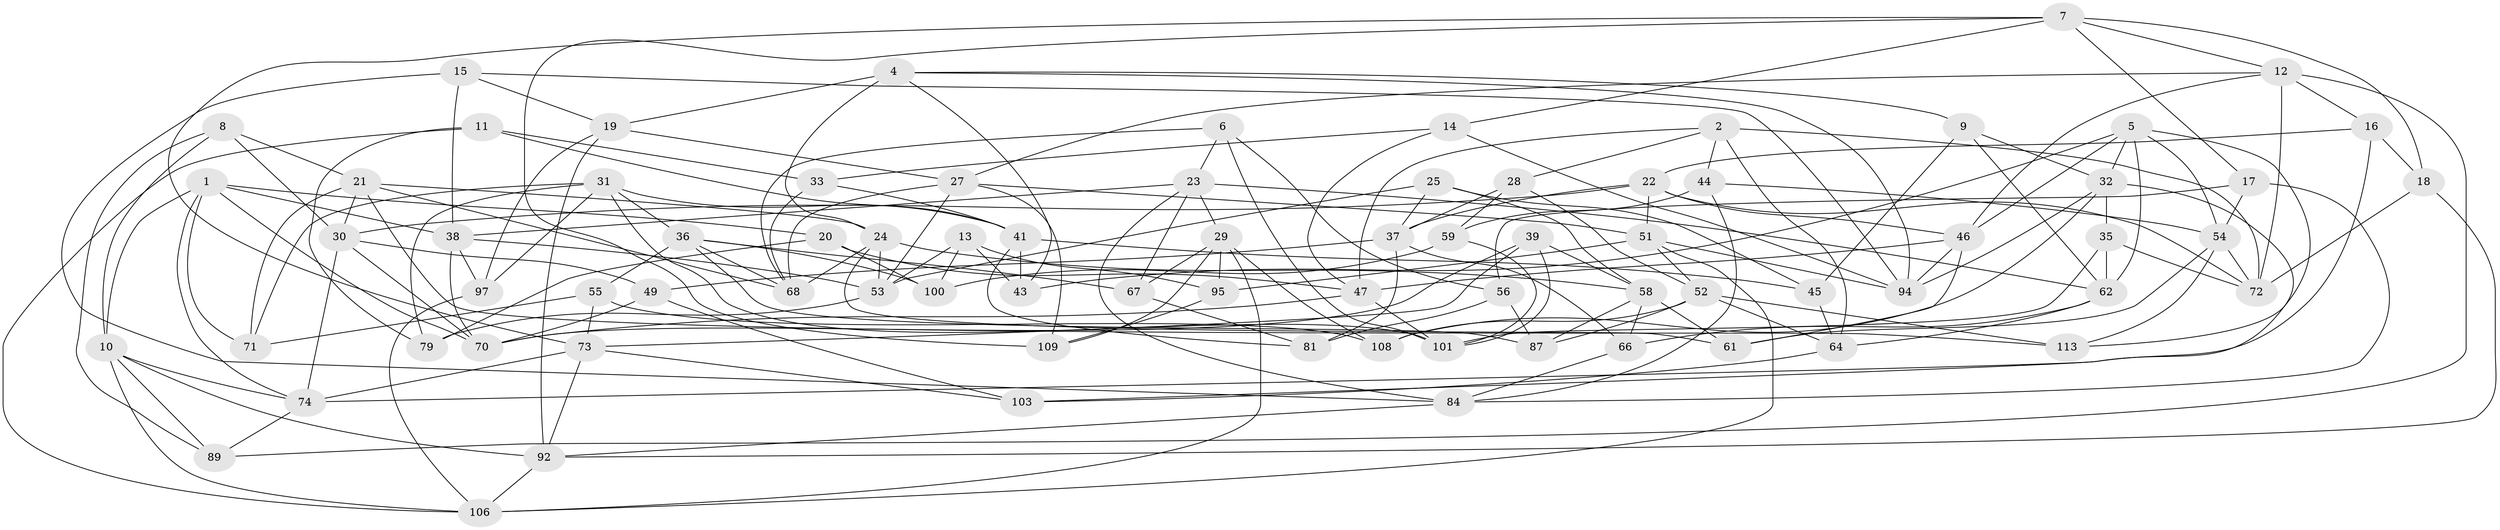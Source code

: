 // Generated by graph-tools (version 1.1) at 2025/24/03/03/25 07:24:24]
// undirected, 78 vertices, 194 edges
graph export_dot {
graph [start="1"]
  node [color=gray90,style=filled];
  1 [super="+3"];
  2 [super="+42"];
  4 [super="+40"];
  5 [super="+34"];
  6;
  7 [super="+26"];
  8;
  9;
  10 [super="+65"];
  11;
  12 [super="+91"];
  13;
  14;
  15;
  16;
  17;
  18;
  19 [super="+69"];
  20;
  21 [super="+86"];
  22 [super="+102"];
  23 [super="+83"];
  24 [super="+63"];
  25;
  27 [super="+50"];
  28;
  29 [super="+78"];
  30 [super="+48"];
  31 [super="+88"];
  32 [super="+90"];
  33;
  35;
  36 [super="+60"];
  37 [super="+105"];
  38 [super="+80"];
  39;
  41 [super="+115"];
  43;
  44;
  45;
  46 [super="+104"];
  47 [super="+116"];
  49;
  51 [super="+57"];
  52 [super="+75"];
  53 [super="+82"];
  54 [super="+117"];
  55;
  56;
  58 [super="+85"];
  59;
  61;
  62 [super="+99"];
  64 [super="+107"];
  66;
  67;
  68 [super="+76"];
  70 [super="+77"];
  71;
  72 [super="+98"];
  73 [super="+110"];
  74 [super="+112"];
  79;
  81;
  84 [super="+93"];
  87;
  89;
  92 [super="+114"];
  94 [super="+96"];
  95;
  97;
  100;
  101 [super="+118"];
  103;
  106 [super="+111"];
  108;
  109;
  113;
  1 -- 20;
  1 -- 70;
  1 -- 10;
  1 -- 74;
  1 -- 38;
  1 -- 71;
  2 -- 28;
  2 -- 47;
  2 -- 64 [weight=2];
  2 -- 72;
  2 -- 44;
  4 -- 9;
  4 -- 43;
  4 -- 19 [weight=2];
  4 -- 94;
  4 -- 24;
  5 -- 62;
  5 -- 32;
  5 -- 46;
  5 -- 113;
  5 -- 43;
  5 -- 54;
  6 -- 56;
  6 -- 23;
  6 -- 101;
  6 -- 68;
  7 -- 18;
  7 -- 109;
  7 -- 17;
  7 -- 14;
  7 -- 73;
  7 -- 12;
  8 -- 30;
  8 -- 21;
  8 -- 10;
  8 -- 89;
  9 -- 45;
  9 -- 32;
  9 -- 62;
  10 -- 92;
  10 -- 89;
  10 -- 74;
  10 -- 106;
  11 -- 33;
  11 -- 41;
  11 -- 79;
  11 -- 106;
  12 -- 46;
  12 -- 72;
  12 -- 27;
  12 -- 16;
  12 -- 89;
  13 -- 100;
  13 -- 43;
  13 -- 95;
  13 -- 53;
  14 -- 33;
  14 -- 94;
  14 -- 47;
  15 -- 84;
  15 -- 19;
  15 -- 94;
  15 -- 38;
  16 -- 18;
  16 -- 74;
  16 -- 22;
  17 -- 56;
  17 -- 54;
  17 -- 84;
  18 -- 72;
  18 -- 92;
  19 -- 97;
  19 -- 92;
  19 -- 27;
  20 -- 100;
  20 -- 47;
  20 -- 79;
  21 -- 113;
  21 -- 30;
  21 -- 71;
  21 -- 24;
  21 -- 68;
  22 -- 37;
  22 -- 46;
  22 -- 72;
  22 -- 51;
  22 -- 30;
  23 -- 62;
  23 -- 38;
  23 -- 67;
  23 -- 84;
  23 -- 29;
  24 -- 61;
  24 -- 58;
  24 -- 53;
  24 -- 68;
  25 -- 37;
  25 -- 53;
  25 -- 45;
  25 -- 58;
  27 -- 51;
  27 -- 109;
  27 -- 68;
  27 -- 53;
  28 -- 59;
  28 -- 37;
  28 -- 52;
  29 -- 67;
  29 -- 109;
  29 -- 108;
  29 -- 106;
  29 -- 95;
  30 -- 49;
  30 -- 70;
  30 -- 74;
  31 -- 97;
  31 -- 36;
  31 -- 41;
  31 -- 101;
  31 -- 79;
  31 -- 71;
  32 -- 108;
  32 -- 103;
  32 -- 35;
  32 -- 94;
  33 -- 41;
  33 -- 68;
  35 -- 101;
  35 -- 62;
  35 -- 72;
  36 -- 68;
  36 -- 87;
  36 -- 100;
  36 -- 67;
  36 -- 55;
  37 -- 81;
  37 -- 66;
  37 -- 49;
  38 -- 53;
  38 -- 97;
  38 -- 70;
  39 -- 58;
  39 -- 73;
  39 -- 101;
  39 -- 70;
  41 -- 45;
  41 -- 81;
  41 -- 43;
  44 -- 59;
  44 -- 54;
  44 -- 84;
  45 -- 64;
  46 -- 61;
  46 -- 94;
  46 -- 47;
  47 -- 70;
  47 -- 101;
  49 -- 103;
  49 -- 70;
  51 -- 106;
  51 -- 52;
  51 -- 94;
  51 -- 95;
  52 -- 108;
  52 -- 113;
  52 -- 64;
  52 -- 87;
  53 -- 79;
  54 -- 72;
  54 -- 113;
  54 -- 61;
  55 -- 108;
  55 -- 71;
  55 -- 73;
  56 -- 81;
  56 -- 87;
  58 -- 87;
  58 -- 66;
  58 -- 61;
  59 -- 100;
  59 -- 101;
  62 -- 66;
  62 -- 64;
  64 -- 103;
  66 -- 84;
  67 -- 81;
  73 -- 103;
  73 -- 74;
  73 -- 92;
  74 -- 89;
  84 -- 92;
  92 -- 106;
  95 -- 109;
  97 -- 106;
}
